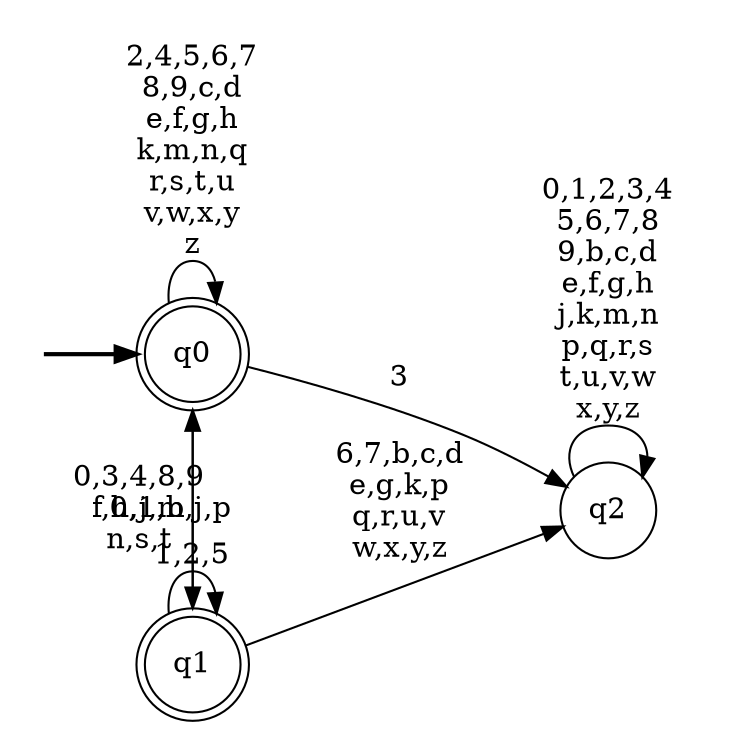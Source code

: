 digraph BlueStar {
__start0 [style = invis, shape = none, label = "", width = 0, height = 0];

rankdir=LR;
size="8,5";

s0 [style="rounded,filled", color="black", fillcolor="white" shape="doublecircle", label="q0"];
s1 [style="rounded,filled", color="black", fillcolor="white" shape="doublecircle", label="q1"];
s2 [style="filled", color="black", fillcolor="white" shape="circle", label="q2"];
subgraph cluster_main { 
	graph [pad=".75", ranksep="0.15", nodesep="0.15"];
	 style=invis; 
	__start0 -> s0 [penwidth=2];
}
s0 -> s0 [label="2,4,5,6,7\n8,9,c,d\ne,f,g,h\nk,m,n,q\nr,s,t,u\nv,w,x,y\nz"];
s0 -> s1 [label="0,1,b,j,p"];
s0 -> s2 [label="3"];
s1 -> s0 [label="0,3,4,8,9\nf,h,j,m\nn,s,t"];
s1 -> s1 [label="1,2,5"];
s1 -> s2 [label="6,7,b,c,d\ne,g,k,p\nq,r,u,v\nw,x,y,z"];
s2 -> s2 [label="0,1,2,3,4\n5,6,7,8\n9,b,c,d\ne,f,g,h\nj,k,m,n\np,q,r,s\nt,u,v,w\nx,y,z"];

}